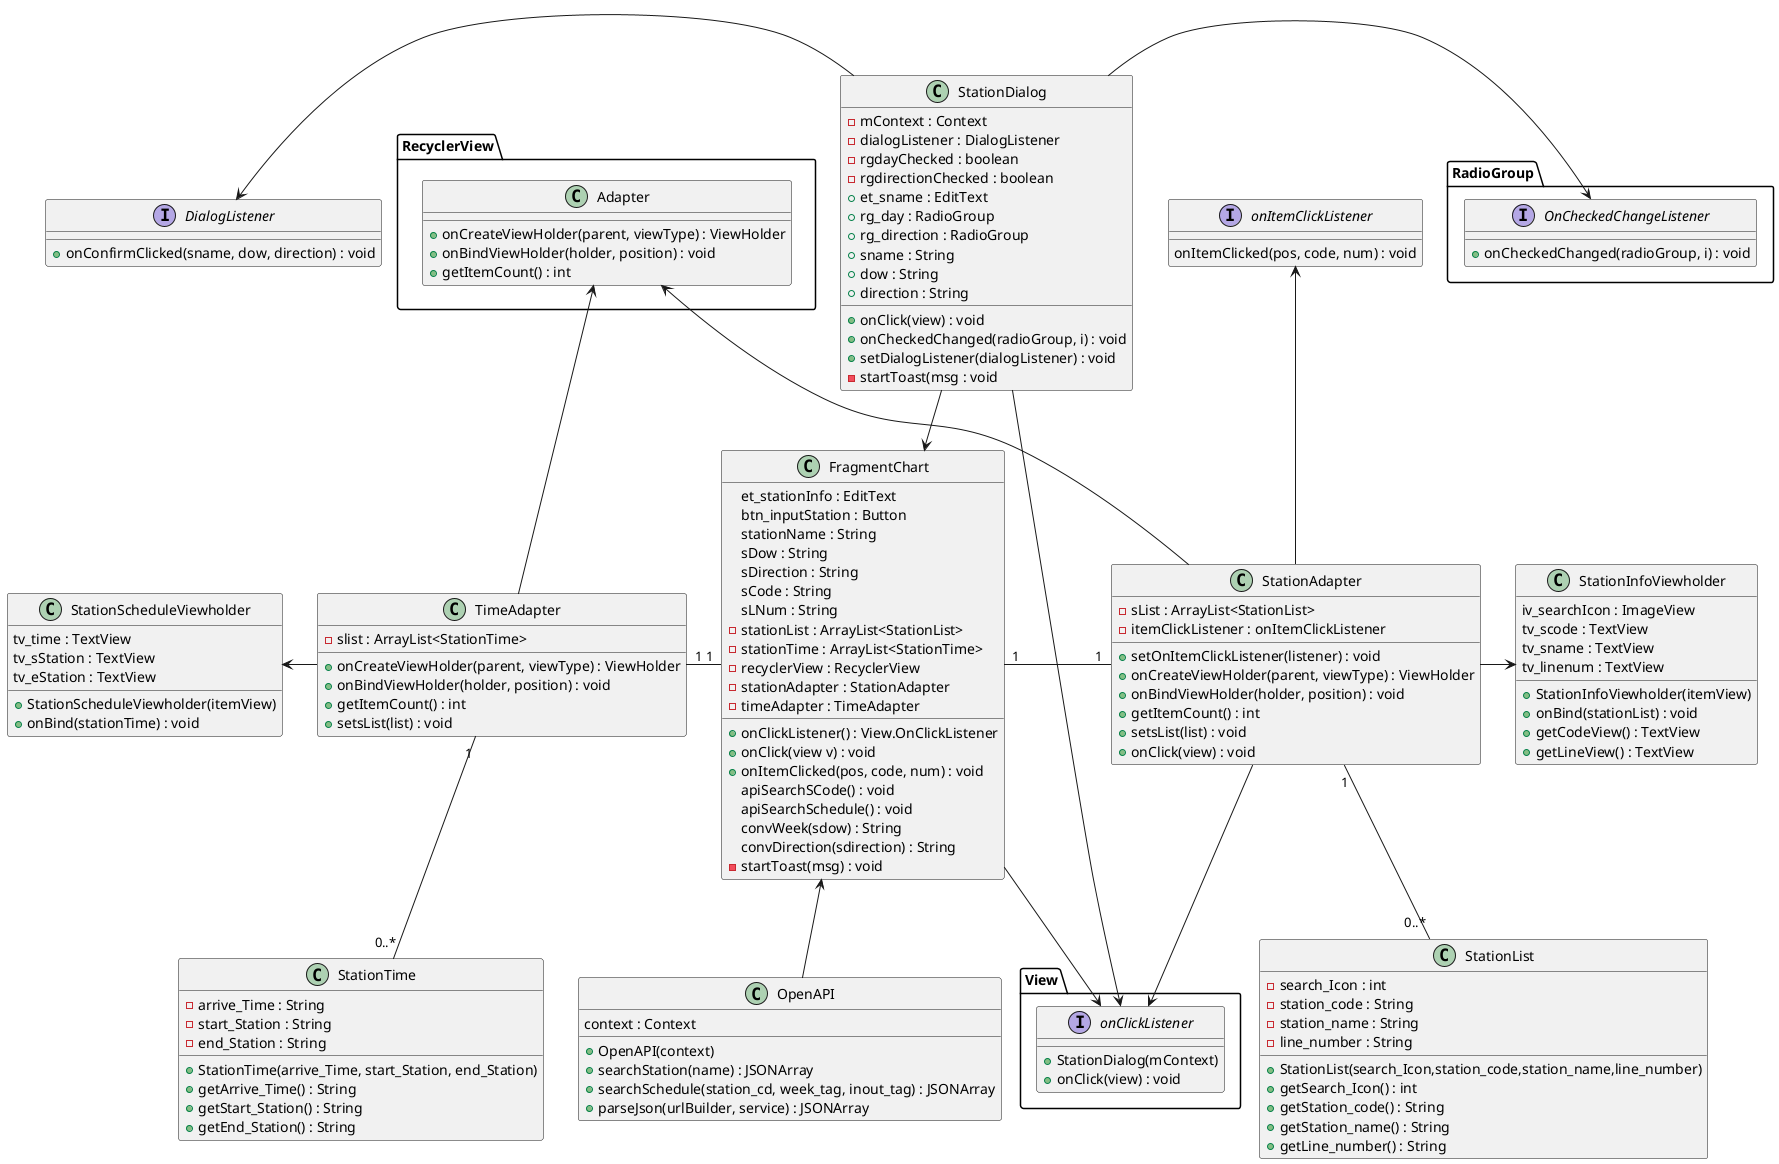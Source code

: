 @startuml
together {
    class RecyclerView.Adapter
    class onItemClickListener
    class StationDialog
}
FragmentChart <-down- OpenAPI
StationDialog --> FragmentChart
StationDialog --> View.onClickListener
FragmentChart "1"-"1" StationAdapter
FragmentChart --> View.onClickListener
TimeAdapter "1"-"1" FragmentChart
StationAdapter --> View.onClickListener

RecyclerView.Adapter <-- StationAdapter
RecyclerView.Adapter <-- TimeAdapter
StationAdapter -> StationInfoViewholder
StationAdapter "1"--"0..*" StationList
onItemClickListener <-- StationAdapter

TimeAdapter "1"--"0..*" StationTime
StationScheduleViewholder <- TimeAdapter

StationDialog -left-> DialogListener
StationDialog -left-> RadioGroup.OnCheckedChangeListener

class FragmentChart {
    et_stationInfo : EditText
    btn_inputStation : Button
    stationName : String
    sDow : String
    sDirection : String
    sCode : String
    sLNum : String
    -stationList : ArrayList<StationList>
    -stationTime : ArrayList<StationTime>
    -recyclerView : RecyclerView
    -stationAdapter : StationAdapter
    -timeAdapter : TimeAdapter

    +onClickListener() : View.OnClickListener
    +onClick(view v) : void
    +onItemClicked(pos, code, num) : void
    apiSearchSCode() : void
    apiSearchSchedule() : void
    convWeek(sdow) : String
    convDirection(sdirection) : String
    -startToast(msg) : void
}

class StationDialog {
    -mContext : Context
    -dialogListener : DialogListener
    -rgdayChecked : boolean
    -rgdirectionChecked : boolean
    +et_sname : EditText
    +rg_day : RadioGroup
    +rg_direction : RadioGroup
    +sname : String
    +dow : String
    +direction : String

    +onClick(view) : void
    +onCheckedChanged(radioGroup, i) : void
    +setDialogListener(dialogListener) : void
    -startToast(msg : void
}
interface DialogListener {
    +onConfirmClicked(sname, dow, direction) : void
}
interface RadioGroup.OnCheckedChangeListener {
    +onCheckedChanged(radioGroup, i) : void
}
interface View.onClickListener{
    +StationDialog(mContext)
    +onClick(view) : void
}
interface onItemClickListener{
    onItemClicked(pos, code, num) : void
}
class RecyclerView.Adapter{
    +onCreateViewHolder(parent, viewType) : ViewHolder
    +onBindViewHolder(holder, position) : void
    +getItemCount() : int
}
class StationAdapter{
    -sList : ArrayList<StationList>
    -itemClickListener : onItemClickListener

    +setOnItemClickListener(listener) : void
    +onCreateViewHolder(parent, viewType) : ViewHolder
    +onBindViewHolder(holder, position) : void
    +getItemCount() : int
    +setsList(list) : void
    +onClick(view) : void
}
class StationInfoViewholder {
    iv_searchIcon : ImageView
    tv_scode : TextView
    tv_sname : TextView
    tv_linenum : TextView

    +StationInfoViewholder(itemView)
    +onBind(stationList) : void
    +getCodeView() : TextView
    +getLineView() : TextView
}
class StationList{

    -search_Icon : int
    -station_code : String
    -station_name : String
    -line_number : String

    +StationList(search_Icon,station_code,station_name,line_number)
    +getSearch_Icon() : int
    +getStation_code() : String
    +getStation_name() : String
    +getLine_number() : String
}

class TimeAdapter{
    -slist : ArrayList<StationTime>

    +onCreateViewHolder(parent, viewType) : ViewHolder
    +onBindViewHolder(holder, position) : void
    +getItemCount() : int
    +setsList(list) : void
}
class StationScheduleViewholder {
    tv_time : TextView
    tv_sStation : TextView
    tv_eStation : TextView

    +StationScheduleViewholder(itemView)
    +onBind(stationTime) : void
}
class StationTime{
    -arrive_Time : String
    -start_Station : String
    -end_Station : String

    +StationTime(arrive_Time, start_Station, end_Station)
    +getArrive_Time() : String
    +getStart_Station() : String
    +getEnd_Station() : String
}

class OpenAPI {
    context : Context

    +OpenAPI(context)
    +searchStation(name) : JSONArray
    +searchSchedule(station_cd, week_tag, inout_tag) : JSONArray
    +parseJson(urlBuilder, service) : JSONArray
}


@enduml